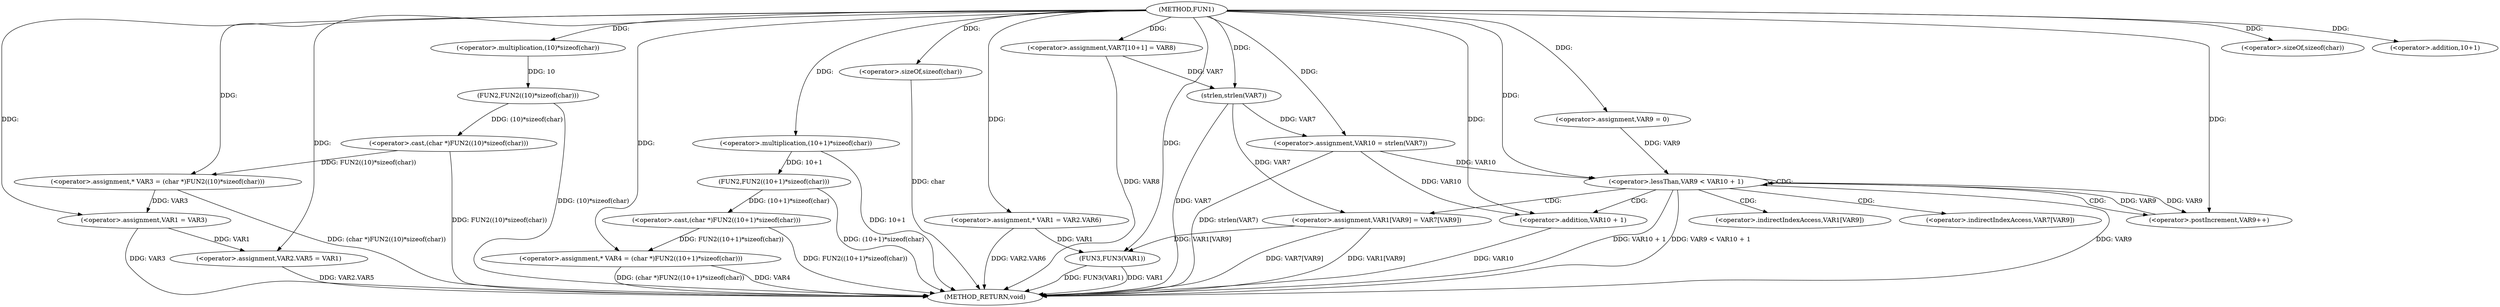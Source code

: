 digraph FUN1 {  
"1000100" [label = "(METHOD,FUN1)" ]
"1000173" [label = "(METHOD_RETURN,void)" ]
"1000105" [label = "(<operator>.assignment,* VAR3 = (char *)FUN2((10)*sizeof(char)))" ]
"1000107" [label = "(<operator>.cast,(char *)FUN2((10)*sizeof(char)))" ]
"1000109" [label = "(FUN2,FUN2((10)*sizeof(char)))" ]
"1000110" [label = "(<operator>.multiplication,(10)*sizeof(char))" ]
"1000112" [label = "(<operator>.sizeOf,sizeof(char))" ]
"1000115" [label = "(<operator>.assignment,* VAR4 = (char *)FUN2((10+1)*sizeof(char)))" ]
"1000117" [label = "(<operator>.cast,(char *)FUN2((10+1)*sizeof(char)))" ]
"1000119" [label = "(FUN2,FUN2((10+1)*sizeof(char)))" ]
"1000120" [label = "(<operator>.multiplication,(10+1)*sizeof(char))" ]
"1000121" [label = "(<operator>.addition,10+1)" ]
"1000124" [label = "(<operator>.sizeOf,sizeof(char))" ]
"1000126" [label = "(<operator>.assignment,VAR1 = VAR3)" ]
"1000129" [label = "(<operator>.assignment,VAR2.VAR5 = VAR1)" ]
"1000136" [label = "(<operator>.assignment,* VAR1 = VAR2.VAR6)" ]
"1000143" [label = "(<operator>.assignment,VAR7[10+1] = VAR8)" ]
"1000148" [label = "(<operator>.assignment,VAR10 = strlen(VAR7))" ]
"1000150" [label = "(strlen,strlen(VAR7))" ]
"1000153" [label = "(<operator>.assignment,VAR9 = 0)" ]
"1000156" [label = "(<operator>.lessThan,VAR9 < VAR10 + 1)" ]
"1000158" [label = "(<operator>.addition,VAR10 + 1)" ]
"1000161" [label = "(<operator>.postIncrement,VAR9++)" ]
"1000164" [label = "(<operator>.assignment,VAR1[VAR9] = VAR7[VAR9])" ]
"1000171" [label = "(FUN3,FUN3(VAR1))" ]
"1000165" [label = "(<operator>.indirectIndexAccess,VAR1[VAR9])" ]
"1000168" [label = "(<operator>.indirectIndexAccess,VAR7[VAR9])" ]
  "1000171" -> "1000173"  [ label = "DDG: VAR1"] 
  "1000124" -> "1000173"  [ label = "DDG: char"] 
  "1000156" -> "1000173"  [ label = "DDG: VAR9"] 
  "1000148" -> "1000173"  [ label = "DDG: strlen(VAR7)"] 
  "1000117" -> "1000173"  [ label = "DDG: FUN2((10+1)*sizeof(char))"] 
  "1000107" -> "1000173"  [ label = "DDG: FUN2((10)*sizeof(char))"] 
  "1000158" -> "1000173"  [ label = "DDG: VAR10"] 
  "1000115" -> "1000173"  [ label = "DDG: (char *)FUN2((10+1)*sizeof(char))"] 
  "1000164" -> "1000173"  [ label = "DDG: VAR7[VAR9]"] 
  "1000129" -> "1000173"  [ label = "DDG: VAR2.VAR5"] 
  "1000105" -> "1000173"  [ label = "DDG: (char *)FUN2((10)*sizeof(char))"] 
  "1000150" -> "1000173"  [ label = "DDG: VAR7"] 
  "1000156" -> "1000173"  [ label = "DDG: VAR10 + 1"] 
  "1000120" -> "1000173"  [ label = "DDG: 10+1"] 
  "1000109" -> "1000173"  [ label = "DDG: (10)*sizeof(char)"] 
  "1000119" -> "1000173"  [ label = "DDG: (10+1)*sizeof(char)"] 
  "1000143" -> "1000173"  [ label = "DDG: VAR8"] 
  "1000171" -> "1000173"  [ label = "DDG: FUN3(VAR1)"] 
  "1000136" -> "1000173"  [ label = "DDG: VAR2.VAR6"] 
  "1000126" -> "1000173"  [ label = "DDG: VAR3"] 
  "1000156" -> "1000173"  [ label = "DDG: VAR9 < VAR10 + 1"] 
  "1000115" -> "1000173"  [ label = "DDG: VAR4"] 
  "1000164" -> "1000173"  [ label = "DDG: VAR1[VAR9]"] 
  "1000107" -> "1000105"  [ label = "DDG: FUN2((10)*sizeof(char))"] 
  "1000100" -> "1000105"  [ label = "DDG: "] 
  "1000109" -> "1000107"  [ label = "DDG: (10)*sizeof(char)"] 
  "1000110" -> "1000109"  [ label = "DDG: 10"] 
  "1000100" -> "1000110"  [ label = "DDG: "] 
  "1000100" -> "1000112"  [ label = "DDG: "] 
  "1000117" -> "1000115"  [ label = "DDG: FUN2((10+1)*sizeof(char))"] 
  "1000100" -> "1000115"  [ label = "DDG: "] 
  "1000119" -> "1000117"  [ label = "DDG: (10+1)*sizeof(char)"] 
  "1000120" -> "1000119"  [ label = "DDG: 10+1"] 
  "1000100" -> "1000120"  [ label = "DDG: "] 
  "1000100" -> "1000121"  [ label = "DDG: "] 
  "1000100" -> "1000124"  [ label = "DDG: "] 
  "1000105" -> "1000126"  [ label = "DDG: VAR3"] 
  "1000100" -> "1000126"  [ label = "DDG: "] 
  "1000126" -> "1000129"  [ label = "DDG: VAR1"] 
  "1000100" -> "1000129"  [ label = "DDG: "] 
  "1000100" -> "1000136"  [ label = "DDG: "] 
  "1000100" -> "1000143"  [ label = "DDG: "] 
  "1000150" -> "1000148"  [ label = "DDG: VAR7"] 
  "1000100" -> "1000148"  [ label = "DDG: "] 
  "1000143" -> "1000150"  [ label = "DDG: VAR7"] 
  "1000100" -> "1000150"  [ label = "DDG: "] 
  "1000100" -> "1000153"  [ label = "DDG: "] 
  "1000153" -> "1000156"  [ label = "DDG: VAR9"] 
  "1000161" -> "1000156"  [ label = "DDG: VAR9"] 
  "1000100" -> "1000156"  [ label = "DDG: "] 
  "1000148" -> "1000156"  [ label = "DDG: VAR10"] 
  "1000148" -> "1000158"  [ label = "DDG: VAR10"] 
  "1000100" -> "1000158"  [ label = "DDG: "] 
  "1000156" -> "1000161"  [ label = "DDG: VAR9"] 
  "1000100" -> "1000161"  [ label = "DDG: "] 
  "1000150" -> "1000164"  [ label = "DDG: VAR7"] 
  "1000136" -> "1000171"  [ label = "DDG: VAR1"] 
  "1000164" -> "1000171"  [ label = "DDG: VAR1[VAR9]"] 
  "1000100" -> "1000171"  [ label = "DDG: "] 
  "1000156" -> "1000156"  [ label = "CDG: "] 
  "1000156" -> "1000168"  [ label = "CDG: "] 
  "1000156" -> "1000161"  [ label = "CDG: "] 
  "1000156" -> "1000164"  [ label = "CDG: "] 
  "1000156" -> "1000165"  [ label = "CDG: "] 
  "1000156" -> "1000158"  [ label = "CDG: "] 
}
